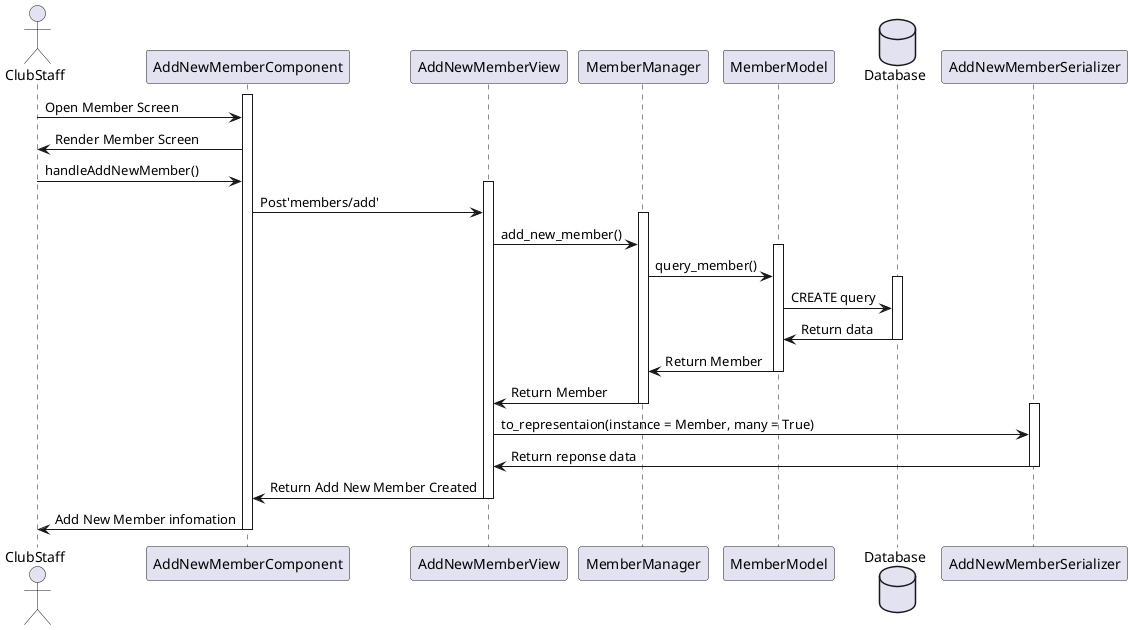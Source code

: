 @startuml
actor ClubStaff
activate AddNewMemberComponent
ClubStaff -> AddNewMemberComponent: Open Member Screen
AddNewMemberComponent -> ClubStaff: Render Member Screen
ClubStaff -> AddNewMemberComponent: handleAddNewMember()
activate AddNewMemberView
AddNewMemberComponent -> AddNewMemberView:Post'members/add'
activate MemberManager
AddNewMemberView -> MemberManager: add_new_member()
activate MemberModel
MemberManager -> MemberModel: query_member()
database Database
activate Database
MemberModel -> Database: CREATE query
Database -> MemberModel: Return data
deactivate Database
MemberModel -> MemberManager: Return Member
deactivate MemberModel
MemberManager -> AddNewMemberView: Return Member
deactivate MemberManager
activate AddNewMemberSerializer
AddNewMemberView -> AddNewMemberSerializer: to_representaion(instance = Member, many = True)
AddNewMemberSerializer -> AddNewMemberView: Return reponse data
deactivate AddNewMemberSerializer
AddNewMemberView -> AddNewMemberComponent: Return Add New Member Created
deactivate AddNewMemberView
AddNewMemberComponent -> ClubStaff: Add New Member infomation
deactivate AddNewMemberComponent
@enduml